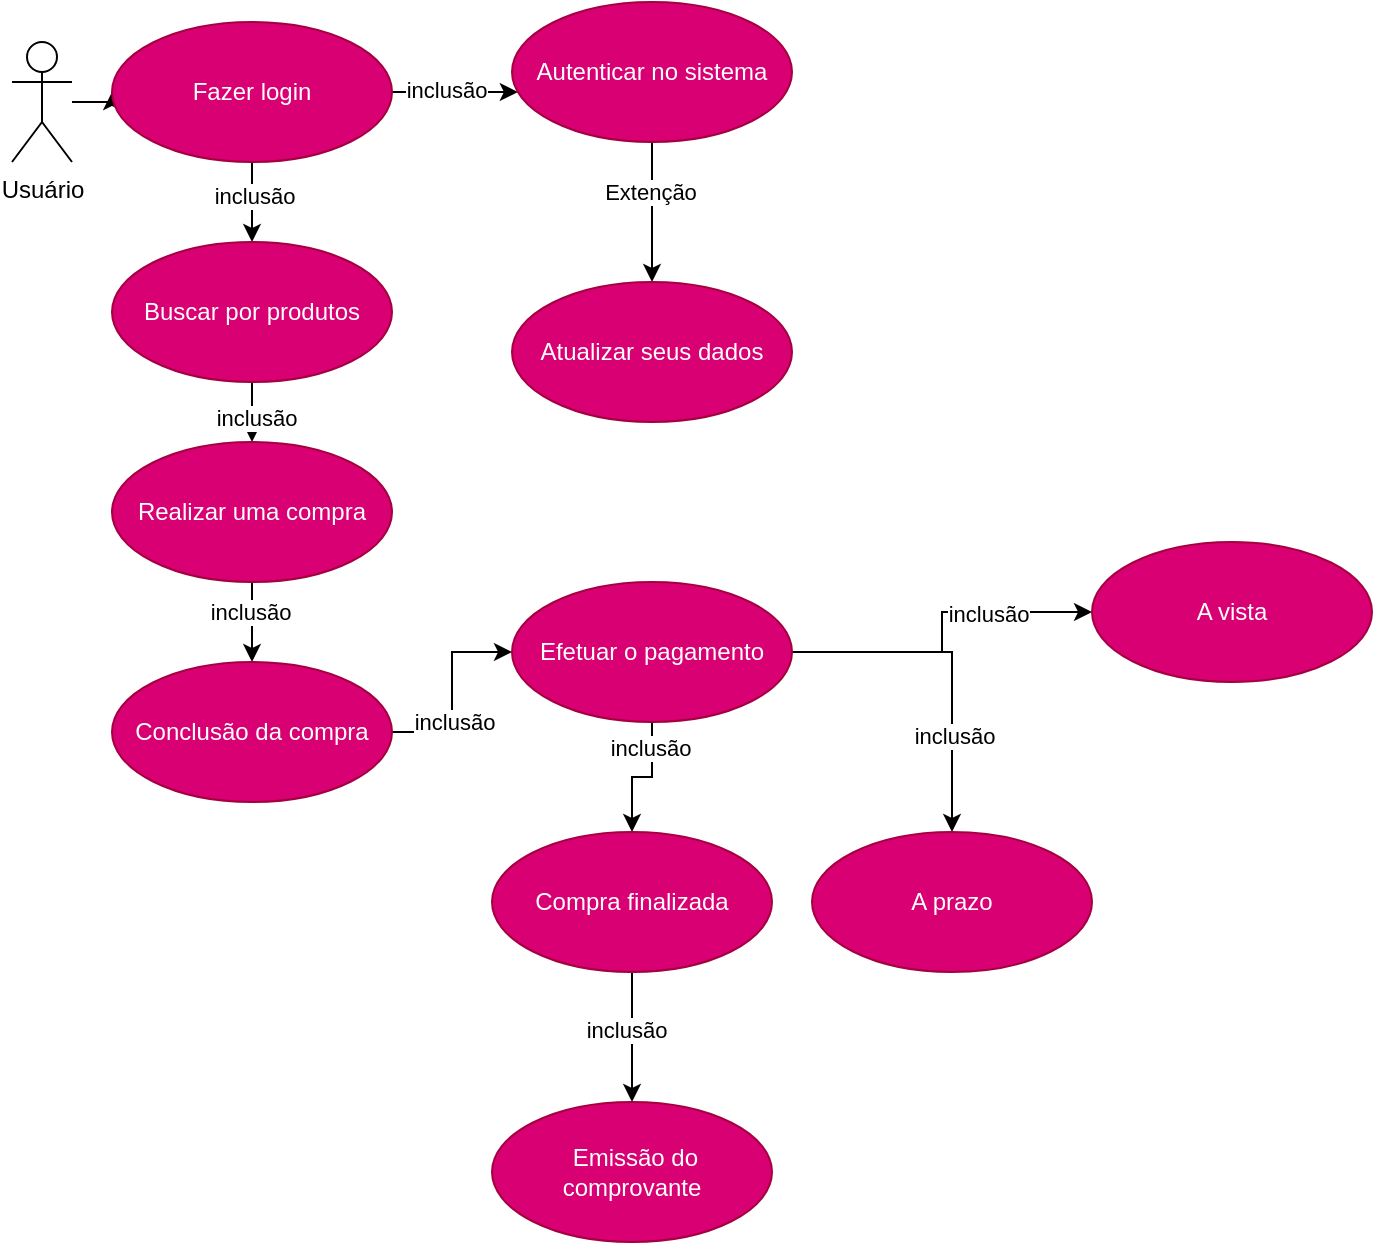 <mxfile version="26.0.14" pages="2">
  <diagram name="Casos de uso1" id="HnE9_MCbc7pOgZbPwxwv">
    <mxGraphModel dx="1204" dy="675" grid="1" gridSize="10" guides="1" tooltips="1" connect="1" arrows="1" fold="1" page="1" pageScale="1" pageWidth="827" pageHeight="1169" math="0" shadow="0">
      <root>
        <mxCell id="0" />
        <mxCell id="1" parent="0" />
        <mxCell id="GhoDLd_KPCmhALnuABOB-15" value="" style="edgeStyle=orthogonalEdgeStyle;rounded=0;orthogonalLoop=1;jettySize=auto;html=1;" edge="1" parent="1" source="GhoDLd_KPCmhALnuABOB-1" target="GhoDLd_KPCmhALnuABOB-3">
          <mxGeometry relative="1" as="geometry" />
        </mxCell>
        <mxCell id="GhoDLd_KPCmhALnuABOB-1" value="Usuário" style="shape=umlActor;verticalLabelPosition=bottom;verticalAlign=top;html=1;" vertex="1" parent="1">
          <mxGeometry x="80" y="40" width="30" height="60" as="geometry" />
        </mxCell>
        <mxCell id="GhoDLd_KPCmhALnuABOB-25" value="" style="edgeStyle=orthogonalEdgeStyle;rounded=0;orthogonalLoop=1;jettySize=auto;html=1;" edge="1" parent="1" source="GhoDLd_KPCmhALnuABOB-3" target="GhoDLd_KPCmhALnuABOB-8">
          <mxGeometry relative="1" as="geometry" />
        </mxCell>
        <mxCell id="GhoDLd_KPCmhALnuABOB-54" value="inclusão" style="edgeLabel;html=1;align=center;verticalAlign=middle;resizable=0;points=[];" vertex="1" connectable="0" parent="GhoDLd_KPCmhALnuABOB-25">
          <mxGeometry x="-0.141" y="1" relative="1" as="geometry">
            <mxPoint as="offset" />
          </mxGeometry>
        </mxCell>
        <mxCell id="GhoDLd_KPCmhALnuABOB-31" value="" style="edgeStyle=orthogonalEdgeStyle;rounded=0;orthogonalLoop=1;jettySize=auto;html=1;" edge="1" parent="1" source="GhoDLd_KPCmhALnuABOB-3" target="GhoDLd_KPCmhALnuABOB-17">
          <mxGeometry relative="1" as="geometry">
            <Array as="points">
              <mxPoint x="300" y="65" />
              <mxPoint x="300" y="65" />
            </Array>
          </mxGeometry>
        </mxCell>
        <mxCell id="GhoDLd_KPCmhALnuABOB-55" value="inclusão" style="edgeLabel;html=1;align=center;verticalAlign=middle;resizable=0;points=[];" vertex="1" connectable="0" parent="GhoDLd_KPCmhALnuABOB-31">
          <mxGeometry x="-0.144" y="1" relative="1" as="geometry">
            <mxPoint as="offset" />
          </mxGeometry>
        </mxCell>
        <mxCell id="GhoDLd_KPCmhALnuABOB-3" value="Fazer login" style="ellipse;whiteSpace=wrap;html=1;fillColor=#d80073;fontColor=#ffffff;strokeColor=#A50040;" vertex="1" parent="1">
          <mxGeometry x="130" y="30" width="140" height="70" as="geometry" />
        </mxCell>
        <mxCell id="GhoDLd_KPCmhALnuABOB-24" value="" style="edgeStyle=orthogonalEdgeStyle;rounded=0;orthogonalLoop=1;jettySize=auto;html=1;" edge="1" parent="1" source="GhoDLd_KPCmhALnuABOB-8" target="GhoDLd_KPCmhALnuABOB-9">
          <mxGeometry relative="1" as="geometry" />
        </mxCell>
        <mxCell id="GhoDLd_KPCmhALnuABOB-53" value="inclusão" style="edgeLabel;html=1;align=center;verticalAlign=middle;resizable=0;points=[];" vertex="1" connectable="0" parent="GhoDLd_KPCmhALnuABOB-24">
          <mxGeometry x="-0.3" y="2" relative="1" as="geometry">
            <mxPoint as="offset" />
          </mxGeometry>
        </mxCell>
        <mxCell id="GhoDLd_KPCmhALnuABOB-8" value="Buscar por produtos" style="ellipse;whiteSpace=wrap;html=1;fillColor=#d80073;fontColor=#ffffff;strokeColor=#A50040;" vertex="1" parent="1">
          <mxGeometry x="130" y="140" width="140" height="70" as="geometry" />
        </mxCell>
        <mxCell id="GhoDLd_KPCmhALnuABOB-26" value="" style="edgeStyle=orthogonalEdgeStyle;rounded=0;orthogonalLoop=1;jettySize=auto;html=1;" edge="1" parent="1" source="GhoDLd_KPCmhALnuABOB-9" target="GhoDLd_KPCmhALnuABOB-16">
          <mxGeometry relative="1" as="geometry" />
        </mxCell>
        <mxCell id="GhoDLd_KPCmhALnuABOB-52" value="inclusão" style="edgeLabel;html=1;align=center;verticalAlign=middle;resizable=0;points=[];" vertex="1" connectable="0" parent="GhoDLd_KPCmhALnuABOB-26">
          <mxGeometry x="-0.25" y="-1" relative="1" as="geometry">
            <mxPoint as="offset" />
          </mxGeometry>
        </mxCell>
        <mxCell id="GhoDLd_KPCmhALnuABOB-9" value="Realizar uma compra" style="ellipse;whiteSpace=wrap;html=1;fillColor=#d80073;fontColor=#ffffff;strokeColor=#A50040;" vertex="1" parent="1">
          <mxGeometry x="130" y="240" width="140" height="70" as="geometry" />
        </mxCell>
        <mxCell id="GhoDLd_KPCmhALnuABOB-18" value="" style="edgeStyle=orthogonalEdgeStyle;rounded=0;orthogonalLoop=1;jettySize=auto;html=1;" edge="1" parent="1" target="GhoDLd_KPCmhALnuABOB-16">
          <mxGeometry relative="1" as="geometry">
            <mxPoint x="200" y="370" as="sourcePoint" />
          </mxGeometry>
        </mxCell>
        <mxCell id="GhoDLd_KPCmhALnuABOB-33" value="" style="edgeStyle=orthogonalEdgeStyle;rounded=0;orthogonalLoop=1;jettySize=auto;html=1;" edge="1" parent="1" source="GhoDLd_KPCmhALnuABOB-16" target="GhoDLd_KPCmhALnuABOB-32">
          <mxGeometry relative="1" as="geometry" />
        </mxCell>
        <mxCell id="GhoDLd_KPCmhALnuABOB-51" value="inclusão" style="edgeLabel;html=1;align=center;verticalAlign=middle;resizable=0;points=[];" vertex="1" connectable="0" parent="GhoDLd_KPCmhALnuABOB-33">
          <mxGeometry x="-0.296" y="-1" relative="1" as="geometry">
            <mxPoint as="offset" />
          </mxGeometry>
        </mxCell>
        <mxCell id="GhoDLd_KPCmhALnuABOB-16" value="Conclusão da compra" style="ellipse;whiteSpace=wrap;html=1;fillColor=#d80073;fontColor=#ffffff;strokeColor=#A50040;" vertex="1" parent="1">
          <mxGeometry x="130" y="350" width="140" height="70" as="geometry" />
        </mxCell>
        <mxCell id="GhoDLd_KPCmhALnuABOB-29" value="" style="edgeStyle=orthogonalEdgeStyle;rounded=0;orthogonalLoop=1;jettySize=auto;html=1;" edge="1" parent="1" source="GhoDLd_KPCmhALnuABOB-17" target="GhoDLd_KPCmhALnuABOB-28">
          <mxGeometry relative="1" as="geometry" />
        </mxCell>
        <mxCell id="GhoDLd_KPCmhALnuABOB-44" value="Extenção" style="edgeLabel;html=1;align=center;verticalAlign=middle;resizable=0;points=[];" vertex="1" connectable="0" parent="GhoDLd_KPCmhALnuABOB-29">
          <mxGeometry x="-0.279" y="-1" relative="1" as="geometry">
            <mxPoint as="offset" />
          </mxGeometry>
        </mxCell>
        <mxCell id="GhoDLd_KPCmhALnuABOB-17" value="Autenticar no sistema" style="ellipse;whiteSpace=wrap;html=1;fillColor=#d80073;fontColor=#ffffff;strokeColor=#A50040;" vertex="1" parent="1">
          <mxGeometry x="330" y="20" width="140" height="70" as="geometry" />
        </mxCell>
        <mxCell id="GhoDLd_KPCmhALnuABOB-28" value="Atualizar seus dados" style="ellipse;whiteSpace=wrap;html=1;fillColor=#d80073;fontColor=#ffffff;strokeColor=#A50040;" vertex="1" parent="1">
          <mxGeometry x="330" y="160" width="140" height="70" as="geometry" />
        </mxCell>
        <mxCell id="GhoDLd_KPCmhALnuABOB-38" value="" style="edgeStyle=orthogonalEdgeStyle;rounded=0;orthogonalLoop=1;jettySize=auto;html=1;" edge="1" parent="1" source="GhoDLd_KPCmhALnuABOB-32" target="GhoDLd_KPCmhALnuABOB-35">
          <mxGeometry relative="1" as="geometry" />
        </mxCell>
        <mxCell id="GhoDLd_KPCmhALnuABOB-47" value="inclusão" style="edgeLabel;html=1;align=center;verticalAlign=middle;resizable=0;points=[];" vertex="1" connectable="0" parent="GhoDLd_KPCmhALnuABOB-38">
          <mxGeometry x="0.429" y="1" relative="1" as="geometry">
            <mxPoint as="offset" />
          </mxGeometry>
        </mxCell>
        <mxCell id="GhoDLd_KPCmhALnuABOB-40" value="" style="edgeStyle=orthogonalEdgeStyle;rounded=0;orthogonalLoop=1;jettySize=auto;html=1;" edge="1" parent="1" source="GhoDLd_KPCmhALnuABOB-32" target="GhoDLd_KPCmhALnuABOB-39">
          <mxGeometry relative="1" as="geometry" />
        </mxCell>
        <mxCell id="GhoDLd_KPCmhALnuABOB-50" value="inclusão" style="edgeLabel;html=1;align=center;verticalAlign=middle;resizable=0;points=[];" vertex="1" connectable="0" parent="GhoDLd_KPCmhALnuABOB-40">
          <mxGeometry x="-0.6" y="-1" relative="1" as="geometry">
            <mxPoint as="offset" />
          </mxGeometry>
        </mxCell>
        <mxCell id="GhoDLd_KPCmhALnuABOB-46" value="" style="edgeStyle=orthogonalEdgeStyle;rounded=0;orthogonalLoop=1;jettySize=auto;html=1;" edge="1" parent="1" source="GhoDLd_KPCmhALnuABOB-32" target="GhoDLd_KPCmhALnuABOB-34">
          <mxGeometry relative="1" as="geometry" />
        </mxCell>
        <mxCell id="GhoDLd_KPCmhALnuABOB-48" value="inclusão" style="edgeLabel;html=1;align=center;verticalAlign=middle;resizable=0;points=[];" vertex="1" connectable="0" parent="GhoDLd_KPCmhALnuABOB-46">
          <mxGeometry x="0.391" y="-1" relative="1" as="geometry">
            <mxPoint as="offset" />
          </mxGeometry>
        </mxCell>
        <mxCell id="GhoDLd_KPCmhALnuABOB-32" value="Efetuar o pagamento" style="ellipse;whiteSpace=wrap;html=1;fillColor=#d80073;fontColor=#ffffff;strokeColor=#A50040;" vertex="1" parent="1">
          <mxGeometry x="330" y="310" width="140" height="70" as="geometry" />
        </mxCell>
        <mxCell id="GhoDLd_KPCmhALnuABOB-34" value="A vista" style="ellipse;whiteSpace=wrap;html=1;fillColor=#d80073;fontColor=#ffffff;strokeColor=#A50040;" vertex="1" parent="1">
          <mxGeometry x="620" y="290" width="140" height="70" as="geometry" />
        </mxCell>
        <mxCell id="GhoDLd_KPCmhALnuABOB-35" value="A prazo" style="ellipse;whiteSpace=wrap;html=1;fillColor=#d80073;fontColor=#ffffff;strokeColor=#A50040;" vertex="1" parent="1">
          <mxGeometry x="480" y="435" width="140" height="70" as="geometry" />
        </mxCell>
        <mxCell id="GhoDLd_KPCmhALnuABOB-43" value="" style="edgeStyle=orthogonalEdgeStyle;rounded=0;orthogonalLoop=1;jettySize=auto;html=1;" edge="1" parent="1" source="GhoDLd_KPCmhALnuABOB-39" target="GhoDLd_KPCmhALnuABOB-42">
          <mxGeometry relative="1" as="geometry" />
        </mxCell>
        <mxCell id="GhoDLd_KPCmhALnuABOB-49" value="inclusão" style="edgeLabel;html=1;align=center;verticalAlign=middle;resizable=0;points=[];" vertex="1" connectable="0" parent="GhoDLd_KPCmhALnuABOB-43">
          <mxGeometry x="-0.106" y="-3" relative="1" as="geometry">
            <mxPoint as="offset" />
          </mxGeometry>
        </mxCell>
        <mxCell id="GhoDLd_KPCmhALnuABOB-39" value="Compra finalizada" style="ellipse;whiteSpace=wrap;html=1;fillColor=#d80073;fontColor=#ffffff;strokeColor=#A50040;" vertex="1" parent="1">
          <mxGeometry x="320" y="435" width="140" height="70" as="geometry" />
        </mxCell>
        <mxCell id="GhoDLd_KPCmhALnuABOB-42" value="&amp;nbsp;Emissão do comprovante" style="ellipse;whiteSpace=wrap;html=1;fillColor=#d80073;fontColor=#ffffff;strokeColor=#A50040;" vertex="1" parent="1">
          <mxGeometry x="320" y="570" width="140" height="70" as="geometry" />
        </mxCell>
      </root>
    </mxGraphModel>
  </diagram>
  <diagram id="K3KTKC1KfkLGZUrdqvG4" name="Casos de uso Grupo">
    <mxGraphModel dx="903" dy="506" grid="1" gridSize="10" guides="1" tooltips="1" connect="1" arrows="1" fold="1" page="1" pageScale="1" pageWidth="827" pageHeight="1169" math="0" shadow="0">
      <root>
        <mxCell id="0" />
        <mxCell id="1" parent="0" />
        <mxCell id="_Mfiff44Y0kJ5mUy_5eu-3" value="" style="edgeStyle=orthogonalEdgeStyle;rounded=0;orthogonalLoop=1;jettySize=auto;html=1;" edge="1" parent="1" source="_Mfiff44Y0kJ5mUy_5eu-1" target="_Mfiff44Y0kJ5mUy_5eu-2">
          <mxGeometry relative="1" as="geometry" />
        </mxCell>
        <mxCell id="_Mfiff44Y0kJ5mUy_5eu-1" value="Actor" style="shape=umlActor;verticalLabelPosition=bottom;verticalAlign=top;html=1;" vertex="1" parent="1">
          <mxGeometry x="100" y="110" width="30" height="60" as="geometry" />
        </mxCell>
        <mxCell id="_Mfiff44Y0kJ5mUy_5eu-5" value="" style="edgeStyle=orthogonalEdgeStyle;rounded=0;orthogonalLoop=1;jettySize=auto;html=1;" edge="1" parent="1" source="_Mfiff44Y0kJ5mUy_5eu-2" target="_Mfiff44Y0kJ5mUy_5eu-4">
          <mxGeometry relative="1" as="geometry" />
        </mxCell>
        <mxCell id="_Mfiff44Y0kJ5mUy_5eu-8" value="extend" style="edgeLabel;html=1;align=center;verticalAlign=middle;resizable=0;points=[];" vertex="1" connectable="0" parent="_Mfiff44Y0kJ5mUy_5eu-5">
          <mxGeometry x="0.117" y="3" relative="1" as="geometry">
            <mxPoint as="offset" />
          </mxGeometry>
        </mxCell>
        <mxCell id="_Mfiff44Y0kJ5mUy_5eu-7" value="" style="edgeStyle=orthogonalEdgeStyle;rounded=0;orthogonalLoop=1;jettySize=auto;html=1;" edge="1" parent="1" source="_Mfiff44Y0kJ5mUy_5eu-2" target="_Mfiff44Y0kJ5mUy_5eu-6">
          <mxGeometry relative="1" as="geometry">
            <Array as="points">
              <mxPoint x="380" y="140" />
              <mxPoint x="380" y="195" />
              <mxPoint x="324" y="195" />
              <mxPoint x="324" y="210" />
            </Array>
          </mxGeometry>
        </mxCell>
        <mxCell id="_Mfiff44Y0kJ5mUy_5eu-9" value="extend" style="edgeLabel;html=1;align=center;verticalAlign=middle;resizable=0;points=[];" vertex="1" connectable="0" parent="_Mfiff44Y0kJ5mUy_5eu-7">
          <mxGeometry x="0.447" y="1" relative="1" as="geometry">
            <mxPoint as="offset" />
          </mxGeometry>
        </mxCell>
        <mxCell id="_Mfiff44Y0kJ5mUy_5eu-16" value="include" style="edgeLabel;html=1;align=center;verticalAlign=middle;resizable=0;points=[];" vertex="1" connectable="0" parent="_Mfiff44Y0kJ5mUy_5eu-7">
          <mxGeometry x="-0.808" y="-1" relative="1" as="geometry">
            <mxPoint as="offset" />
          </mxGeometry>
        </mxCell>
        <mxCell id="_Mfiff44Y0kJ5mUy_5eu-11" value="" style="edgeStyle=orthogonalEdgeStyle;rounded=0;orthogonalLoop=1;jettySize=auto;html=1;" edge="1" parent="1" source="_Mfiff44Y0kJ5mUy_5eu-2" target="_Mfiff44Y0kJ5mUy_5eu-10">
          <mxGeometry relative="1" as="geometry" />
        </mxCell>
        <mxCell id="_Mfiff44Y0kJ5mUy_5eu-12" value="include" style="edgeLabel;html=1;align=center;verticalAlign=middle;resizable=0;points=[];" vertex="1" connectable="0" parent="_Mfiff44Y0kJ5mUy_5eu-11">
          <mxGeometry x="-0.455" y="2" relative="1" as="geometry">
            <mxPoint as="offset" />
          </mxGeometry>
        </mxCell>
        <mxCell id="_Mfiff44Y0kJ5mUy_5eu-2" value="Registrar tarefas" style="ellipse;whiteSpace=wrap;html=1;" vertex="1" parent="1">
          <mxGeometry x="190" y="105" width="140" height="70" as="geometry" />
        </mxCell>
        <mxCell id="_Mfiff44Y0kJ5mUy_5eu-4" value="Atribuir prioridades" style="ellipse;whiteSpace=wrap;html=1;" vertex="1" parent="1">
          <mxGeometry x="190" y="230" width="140" height="70" as="geometry" />
        </mxCell>
        <mxCell id="_Mfiff44Y0kJ5mUy_5eu-6" value="Definir prazos" style="ellipse;whiteSpace=wrap;html=1;" vertex="1" parent="1">
          <mxGeometry x="380" y="190" width="140" height="70" as="geometry" />
        </mxCell>
        <mxCell id="_Mfiff44Y0kJ5mUy_5eu-10" value="Acomp. tarefa" style="ellipse;whiteSpace=wrap;html=1;" vertex="1" parent="1">
          <mxGeometry x="190" width="140" height="70" as="geometry" />
        </mxCell>
        <mxCell id="_Mfiff44Y0kJ5mUy_5eu-13" value="Visualizar relatorios desemp." style="ellipse;whiteSpace=wrap;html=1;" vertex="1" parent="1">
          <mxGeometry x="380" y="100" width="140" height="70" as="geometry" />
        </mxCell>
      </root>
    </mxGraphModel>
  </diagram>
</mxfile>

